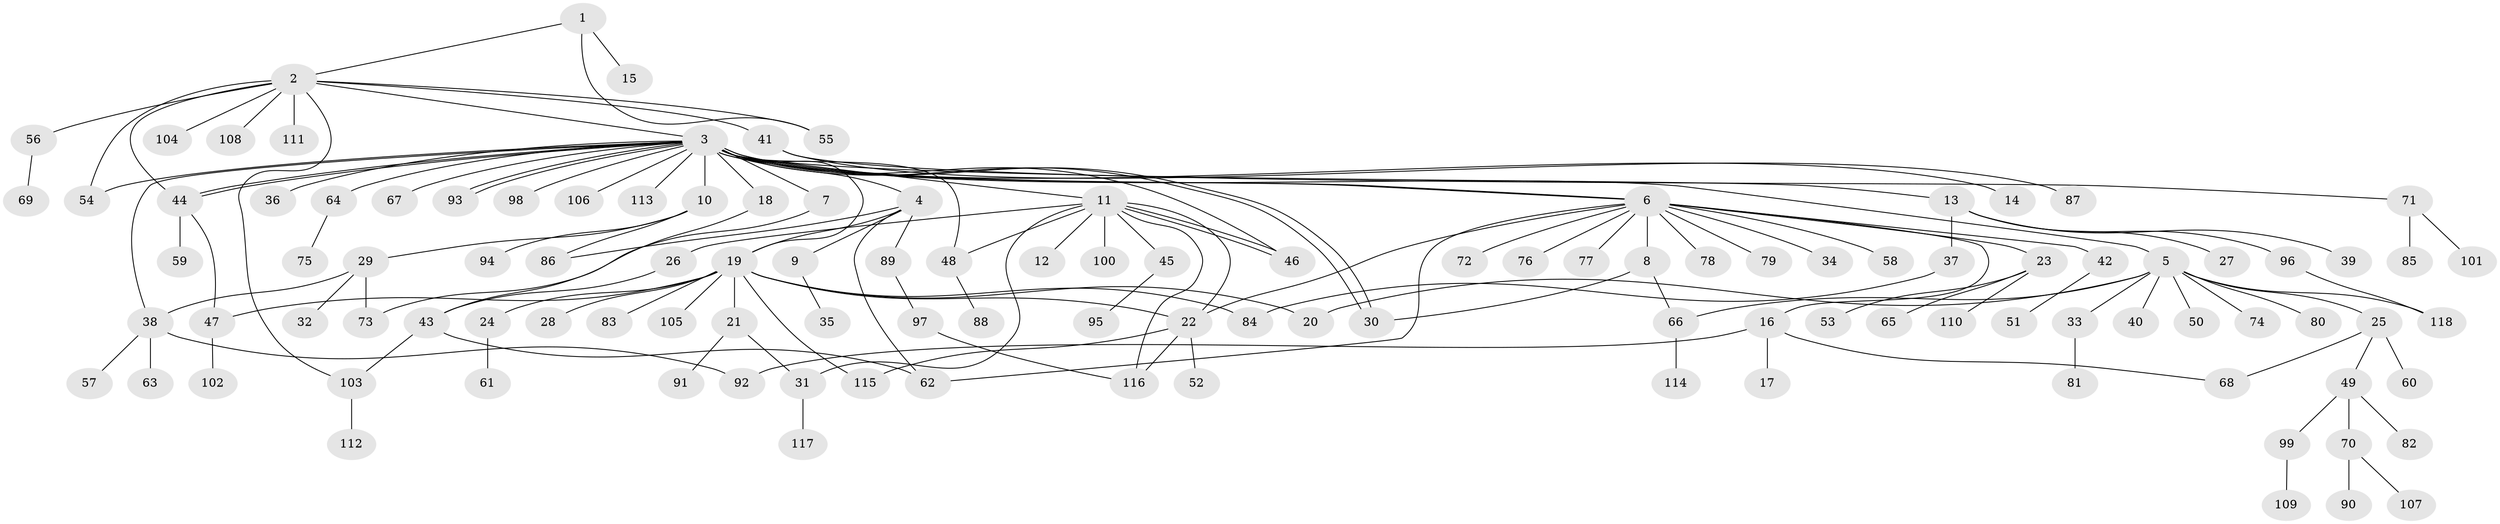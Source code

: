 // coarse degree distribution, {1: 0.8571428571428571, 10: 0.02857142857142857, 4: 0.02857142857142857, 23: 0.02857142857142857, 3: 0.02857142857142857, 2: 0.02857142857142857}
// Generated by graph-tools (version 1.1) at 2025/50/03/04/25 21:50:44]
// undirected, 118 vertices, 149 edges
graph export_dot {
graph [start="1"]
  node [color=gray90,style=filled];
  1;
  2;
  3;
  4;
  5;
  6;
  7;
  8;
  9;
  10;
  11;
  12;
  13;
  14;
  15;
  16;
  17;
  18;
  19;
  20;
  21;
  22;
  23;
  24;
  25;
  26;
  27;
  28;
  29;
  30;
  31;
  32;
  33;
  34;
  35;
  36;
  37;
  38;
  39;
  40;
  41;
  42;
  43;
  44;
  45;
  46;
  47;
  48;
  49;
  50;
  51;
  52;
  53;
  54;
  55;
  56;
  57;
  58;
  59;
  60;
  61;
  62;
  63;
  64;
  65;
  66;
  67;
  68;
  69;
  70;
  71;
  72;
  73;
  74;
  75;
  76;
  77;
  78;
  79;
  80;
  81;
  82;
  83;
  84;
  85;
  86;
  87;
  88;
  89;
  90;
  91;
  92;
  93;
  94;
  95;
  96;
  97;
  98;
  99;
  100;
  101;
  102;
  103;
  104;
  105;
  106;
  107;
  108;
  109;
  110;
  111;
  112;
  113;
  114;
  115;
  116;
  117;
  118;
  1 -- 2;
  1 -- 15;
  1 -- 55;
  2 -- 3;
  2 -- 41;
  2 -- 44;
  2 -- 54;
  2 -- 55;
  2 -- 56;
  2 -- 103;
  2 -- 104;
  2 -- 108;
  2 -- 111;
  3 -- 4;
  3 -- 5;
  3 -- 6;
  3 -- 6;
  3 -- 7;
  3 -- 10;
  3 -- 11;
  3 -- 13;
  3 -- 14;
  3 -- 18;
  3 -- 19;
  3 -- 30;
  3 -- 30;
  3 -- 36;
  3 -- 38;
  3 -- 44;
  3 -- 44;
  3 -- 46;
  3 -- 48;
  3 -- 54;
  3 -- 64;
  3 -- 67;
  3 -- 93;
  3 -- 93;
  3 -- 98;
  3 -- 106;
  3 -- 113;
  4 -- 9;
  4 -- 19;
  4 -- 62;
  4 -- 86;
  4 -- 89;
  5 -- 20;
  5 -- 25;
  5 -- 33;
  5 -- 40;
  5 -- 50;
  5 -- 66;
  5 -- 74;
  5 -- 80;
  5 -- 118;
  6 -- 8;
  6 -- 16;
  6 -- 22;
  6 -- 23;
  6 -- 34;
  6 -- 42;
  6 -- 58;
  6 -- 62;
  6 -- 72;
  6 -- 76;
  6 -- 77;
  6 -- 78;
  6 -- 79;
  7 -- 73;
  8 -- 30;
  8 -- 66;
  9 -- 35;
  10 -- 29;
  10 -- 86;
  10 -- 94;
  11 -- 12;
  11 -- 22;
  11 -- 26;
  11 -- 31;
  11 -- 45;
  11 -- 46;
  11 -- 46;
  11 -- 48;
  11 -- 100;
  11 -- 116;
  13 -- 27;
  13 -- 37;
  13 -- 39;
  13 -- 96;
  16 -- 17;
  16 -- 68;
  16 -- 92;
  18 -- 43;
  19 -- 20;
  19 -- 21;
  19 -- 22;
  19 -- 24;
  19 -- 28;
  19 -- 47;
  19 -- 83;
  19 -- 84;
  19 -- 105;
  19 -- 115;
  21 -- 31;
  21 -- 91;
  22 -- 52;
  22 -- 115;
  22 -- 116;
  23 -- 53;
  23 -- 65;
  23 -- 110;
  24 -- 61;
  25 -- 49;
  25 -- 60;
  25 -- 68;
  26 -- 43;
  29 -- 32;
  29 -- 38;
  29 -- 73;
  31 -- 117;
  33 -- 81;
  37 -- 84;
  38 -- 57;
  38 -- 63;
  38 -- 92;
  41 -- 71;
  41 -- 87;
  42 -- 51;
  43 -- 62;
  43 -- 103;
  44 -- 47;
  44 -- 59;
  45 -- 95;
  47 -- 102;
  48 -- 88;
  49 -- 70;
  49 -- 82;
  49 -- 99;
  56 -- 69;
  64 -- 75;
  66 -- 114;
  70 -- 90;
  70 -- 107;
  71 -- 85;
  71 -- 101;
  89 -- 97;
  96 -- 118;
  97 -- 116;
  99 -- 109;
  103 -- 112;
}

